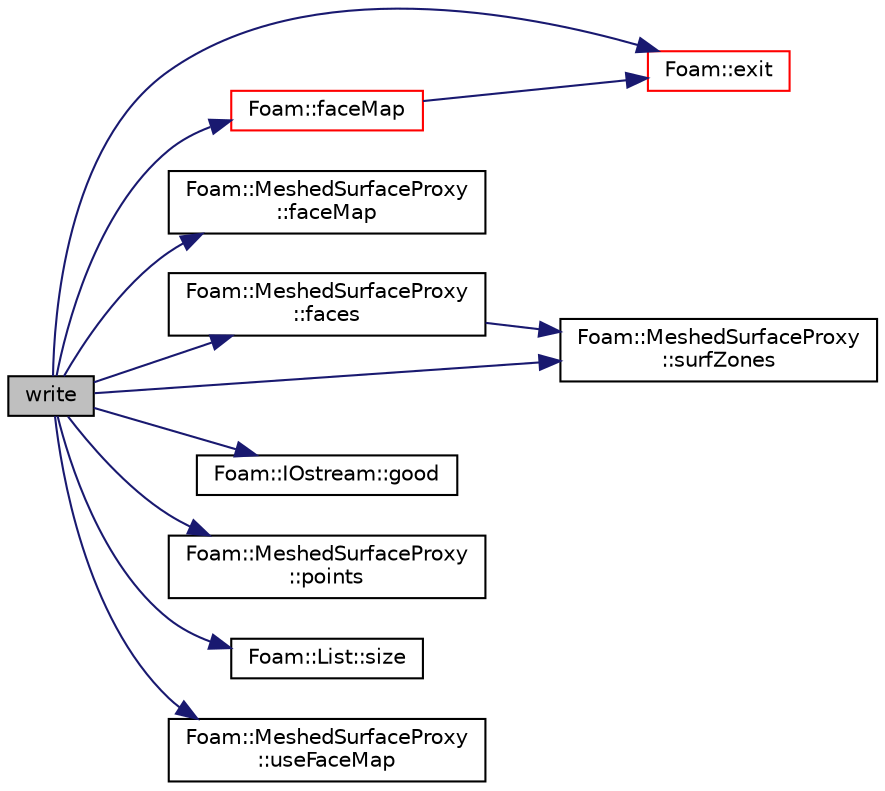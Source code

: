 digraph "write"
{
  bgcolor="transparent";
  edge [fontname="Helvetica",fontsize="10",labelfontname="Helvetica",labelfontsize="10"];
  node [fontname="Helvetica",fontsize="10",shape=record];
  rankdir="LR";
  Node144 [label="write",height=0.2,width=0.4,color="black", fillcolor="grey75", style="filled", fontcolor="black"];
  Node144 -> Node145 [color="midnightblue",fontsize="10",style="solid",fontname="Helvetica"];
  Node145 [label="Foam::exit",height=0.2,width=0.4,color="red",URL="$a21851.html#a06ca7250d8e89caf05243ec094843642"];
  Node144 -> Node194 [color="midnightblue",fontsize="10",style="solid",fontname="Helvetica"];
  Node194 [label="Foam::faceMap",height=0.2,width=0.4,color="red",URL="$a21851.html#aa77215843e964fac259ab06e68d0ee02"];
  Node194 -> Node145 [color="midnightblue",fontsize="10",style="solid",fontname="Helvetica"];
  Node144 -> Node197 [color="midnightblue",fontsize="10",style="solid",fontname="Helvetica"];
  Node197 [label="Foam::MeshedSurfaceProxy\l::faceMap",height=0.2,width=0.4,color="black",URL="$a30837.html#ac60b73c76c3ba27cee6f78de4e6b82df",tooltip="Const access to the faceMap, zero-sized when unused. "];
  Node144 -> Node198 [color="midnightblue",fontsize="10",style="solid",fontname="Helvetica"];
  Node198 [label="Foam::MeshedSurfaceProxy\l::faces",height=0.2,width=0.4,color="black",URL="$a30837.html#a16c6d36f7c961d037a44e5c235d9aa15",tooltip="Return const access to the faces. "];
  Node198 -> Node199 [color="midnightblue",fontsize="10",style="solid",fontname="Helvetica"];
  Node199 [label="Foam::MeshedSurfaceProxy\l::surfZones",height=0.2,width=0.4,color="black",URL="$a30837.html#a14a75381fb0e82fa2fdf4b3aff01a96a",tooltip="Const access to the surface zones. "];
  Node144 -> Node184 [color="midnightblue",fontsize="10",style="solid",fontname="Helvetica"];
  Node184 [label="Foam::IOstream::good",height=0.2,width=0.4,color="black",URL="$a27333.html#abdcc7f96f487faadc7769afcf58fe992",tooltip="Return true if next operation might succeed. "];
  Node144 -> Node200 [color="midnightblue",fontsize="10",style="solid",fontname="Helvetica"];
  Node200 [label="Foam::MeshedSurfaceProxy\l::points",height=0.2,width=0.4,color="black",URL="$a30837.html#afb6c3bde245ae6ea91f1c538da59f8fc",tooltip="Return const access to the points. "];
  Node144 -> Node196 [color="midnightblue",fontsize="10",style="solid",fontname="Helvetica"];
  Node196 [label="Foam::List::size",height=0.2,width=0.4,color="black",URL="$a26833.html#a8a5f6fa29bd4b500caf186f60245b384",tooltip="Override size to be inconsistent with allocated storage. "];
  Node144 -> Node199 [color="midnightblue",fontsize="10",style="solid",fontname="Helvetica"];
  Node144 -> Node201 [color="midnightblue",fontsize="10",style="solid",fontname="Helvetica"];
  Node201 [label="Foam::MeshedSurfaceProxy\l::useFaceMap",height=0.2,width=0.4,color="black",URL="$a30837.html#ab637248fe62dcd14ffe4cd5958954b02",tooltip="Use faceMap? "];
}

